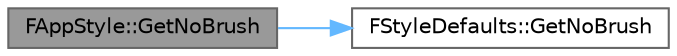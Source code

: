 digraph "FAppStyle::GetNoBrush"
{
 // INTERACTIVE_SVG=YES
 // LATEX_PDF_SIZE
  bgcolor="transparent";
  edge [fontname=Helvetica,fontsize=10,labelfontname=Helvetica,labelfontsize=10];
  node [fontname=Helvetica,fontsize=10,shape=box,height=0.2,width=0.4];
  rankdir="LR";
  Node1 [id="Node000001",label="FAppStyle::GetNoBrush",height=0.2,width=0.4,color="gray40", fillcolor="grey60", style="filled", fontcolor="black",tooltip=" "];
  Node1 -> Node2 [id="edge1_Node000001_Node000002",color="steelblue1",style="solid",tooltip=" "];
  Node2 [id="Node000002",label="FStyleDefaults::GetNoBrush",height=0.2,width=0.4,color="grey40", fillcolor="white", style="filled",URL="$de/d47/classFStyleDefaults.html#a60cbafb96d1fcf0b4976d4a94259aa9c",tooltip=" "];
}
